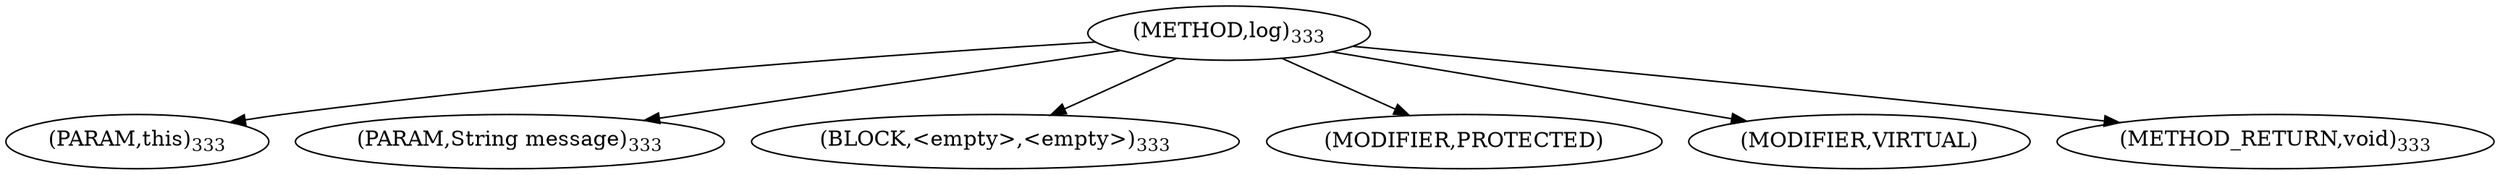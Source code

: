digraph "log" {  
"551" [label = <(METHOD,log)<SUB>333</SUB>> ]
"552" [label = <(PARAM,this)<SUB>333</SUB>> ]
"553" [label = <(PARAM,String message)<SUB>333</SUB>> ]
"554" [label = <(BLOCK,&lt;empty&gt;,&lt;empty&gt;)<SUB>333</SUB>> ]
"555" [label = <(MODIFIER,PROTECTED)> ]
"556" [label = <(MODIFIER,VIRTUAL)> ]
"557" [label = <(METHOD_RETURN,void)<SUB>333</SUB>> ]
  "551" -> "552" 
  "551" -> "553" 
  "551" -> "554" 
  "551" -> "555" 
  "551" -> "556" 
  "551" -> "557" 
}
